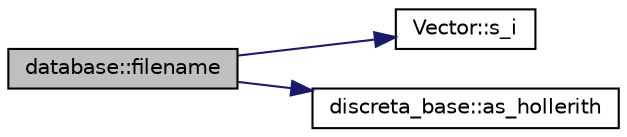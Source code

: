 digraph "database::filename"
{
  edge [fontname="Helvetica",fontsize="10",labelfontname="Helvetica",labelfontsize="10"];
  node [fontname="Helvetica",fontsize="10",shape=record];
  rankdir="LR";
  Node1533 [label="database::filename",height=0.2,width=0.4,color="black", fillcolor="grey75", style="filled", fontcolor="black"];
  Node1533 -> Node1534 [color="midnightblue",fontsize="10",style="solid",fontname="Helvetica"];
  Node1534 [label="Vector::s_i",height=0.2,width=0.4,color="black", fillcolor="white", style="filled",URL="$d5/db2/class_vector.html#a1c4fe1752523df8119f70dd550244871"];
  Node1533 -> Node1535 [color="midnightblue",fontsize="10",style="solid",fontname="Helvetica"];
  Node1535 [label="discreta_base::as_hollerith",height=0.2,width=0.4,color="black", fillcolor="white", style="filled",URL="$d7/d71/classdiscreta__base.html#a3e66f82711f314710107e2f29e589690"];
}
